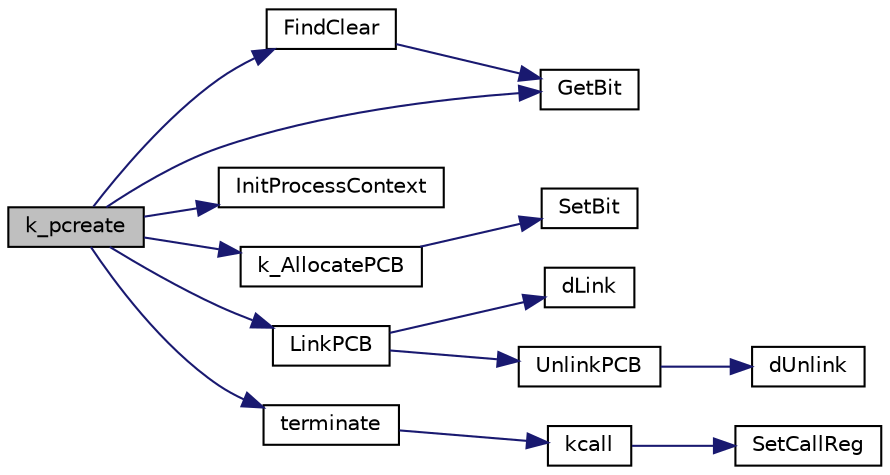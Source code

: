 digraph "k_pcreate"
{
 // LATEX_PDF_SIZE
  edge [fontname="Helvetica",fontsize="10",labelfontname="Helvetica",labelfontsize="10"];
  node [fontname="Helvetica",fontsize="10",shape=record];
  rankdir="LR";
  Node1 [label="k_pcreate",height=0.2,width=0.4,color="black", fillcolor="grey75", style="filled", fontcolor="black",tooltip="Creates a process and registers it in kernel space."];
  Node1 -> Node2 [color="midnightblue",fontsize="10",style="solid",fontname="Helvetica"];
  Node2 [label="FindClear",height=0.2,width=0.4,color="black", fillcolor="white", style="filled",URL="$bitmap_8c.html#a5ab161451e79c2d40ca343c8b34db724",tooltip="Finds The earliest cleared bit in bitmap."];
  Node2 -> Node3 [color="midnightblue",fontsize="10",style="solid",fontname="Helvetica"];
  Node3 [label="GetBit",height=0.2,width=0.4,color="black", fillcolor="white", style="filled",URL="$bitmap_8c.html#aea47b36efa670baedacd8eb1c8cefed9",tooltip="Gets thevalue of a specific bit in a bitmap."];
  Node1 -> Node3 [color="midnightblue",fontsize="10",style="solid",fontname="Helvetica"];
  Node1 -> Node4 [color="midnightblue",fontsize="10",style="solid",fontname="Helvetica"];
  Node4 [label="InitProcessContext",height=0.2,width=0.4,color="black", fillcolor="white", style="filled",URL="$k__cpu_8c.html#a2396f2c90f77dde8eeaf05615344fea6",tooltip="Initializes the CPU context of a process."];
  Node1 -> Node5 [color="midnightblue",fontsize="10",style="solid",fontname="Helvetica"];
  Node5 [label="k_AllocatePCB",height=0.2,width=0.4,color="black", fillcolor="white", style="filled",URL="$k__processes_8c.html#af43a350d56f1d046a727e4073d79a139",tooltip="Allocates a new PCB."];
  Node5 -> Node6 [color="midnightblue",fontsize="10",style="solid",fontname="Helvetica"];
  Node6 [label="SetBit",height=0.2,width=0.4,color="black", fillcolor="white", style="filled",URL="$bitmap_8c.html#ae4c722d65f629e093f97656cf1beb049",tooltip="Sets a specific bit in a bitmap."];
  Node1 -> Node7 [color="midnightblue",fontsize="10",style="solid",fontname="Helvetica"];
  Node7 [label="LinkPCB",height=0.2,width=0.4,color="black", fillcolor="white", style="filled",URL="$k__scheduler_8c.html#a6fa07eff4335f7eca76b95872e445907",tooltip="Links a PCB into a specific priority queue."];
  Node7 -> Node8 [color="midnightblue",fontsize="10",style="solid",fontname="Helvetica"];
  Node8 [label="dLink",height=0.2,width=0.4,color="black", fillcolor="white", style="filled",URL="$dlist_8c.html#af800d7b4d997230f7d590c452dcb1ea3",tooltip="Links a node into the back of another."];
  Node7 -> Node9 [color="midnightblue",fontsize="10",style="solid",fontname="Helvetica"];
  Node9 [label="UnlinkPCB",height=0.2,width=0.4,color="black", fillcolor="white", style="filled",URL="$k__scheduler_8c.html#a020cd5ae59a5fa38146a31260f17ee30",tooltip="Unlinks PCB from its Process queue."];
  Node9 -> Node10 [color="midnightblue",fontsize="10",style="solid",fontname="Helvetica"];
  Node10 [label="dUnlink",height=0.2,width=0.4,color="black", fillcolor="white", style="filled",URL="$dlist_8c.html#a4ac5bcc32a4b91f514e4eeff11361b61",tooltip="Unlinks a node from its current list."];
  Node1 -> Node11 [color="midnightblue",fontsize="10",style="solid",fontname="Helvetica"];
  Node11 [label="terminate",height=0.2,width=0.4,color="black", fillcolor="white", style="filled",URL="$calls_8c.html#a5354b26c0e92bc241bbaf8daedc5a28c",tooltip="Requests the termination of the running process."];
  Node11 -> Node12 [color="midnightblue",fontsize="10",style="solid",fontname="Helvetica"];
  Node12 [label="kcall",height=0.2,width=0.4,color="black", fillcolor="white", style="filled",URL="$calls_8c.html#a84f7c9fb55cbe7f8924be7b30eef3926",tooltip="Sets up the kernel call and gives CPU control to the kernel to service the call."];
  Node12 -> Node13 [color="midnightblue",fontsize="10",style="solid",fontname="Helvetica"];
  Node13 [label="SetCallReg",height=0.2,width=0.4,color="black", fillcolor="white", style="filled",URL="$k__cpu_8c.html#a49e8ab7828a8458da2c0a7115ceb5076",tooltip="Sets the designated kernel call register with a pointer to a kernel call structure."];
}
